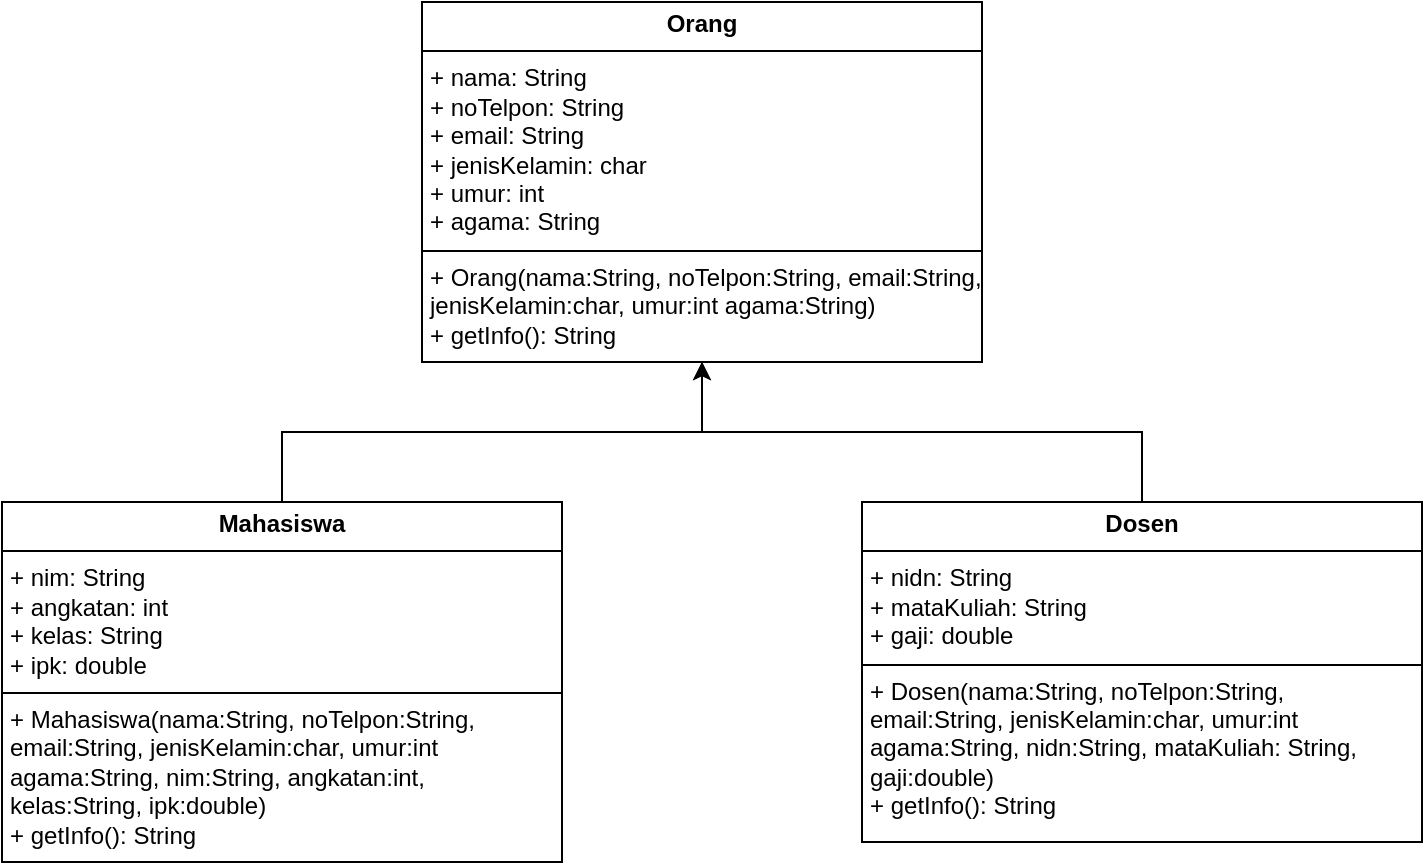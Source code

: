<mxfile version="24.0.7" type="github">
  <diagram id="C5RBs43oDa-KdzZeNtuy" name="Page-1">
    <mxGraphModel dx="1113" dy="586" grid="1" gridSize="10" guides="1" tooltips="1" connect="1" arrows="1" fold="1" page="1" pageScale="1" pageWidth="827" pageHeight="1169" math="0" shadow="0">
      <root>
        <mxCell id="WIyWlLk6GJQsqaUBKTNV-0" />
        <mxCell id="WIyWlLk6GJQsqaUBKTNV-1" parent="WIyWlLk6GJQsqaUBKTNV-0" />
        <mxCell id="S4Ng1NZpECqJWwNBTzrn-0" value="&lt;p style=&quot;margin:0px;margin-top:4px;text-align:center;&quot;&gt;&lt;b&gt;Orang&lt;/b&gt;&lt;/p&gt;&lt;hr style=&quot;border-style:solid;&quot; size=&quot;1&quot;&gt;&lt;p style=&quot;margin:0px;margin-left:4px;&quot;&gt;+ nama: String&lt;br&gt;&lt;/p&gt;&lt;p style=&quot;margin:0px;margin-left:4px;&quot;&gt;+ noTelpon: String&lt;/p&gt;&lt;p style=&quot;margin:0px;margin-left:4px;&quot;&gt;+ email: String&lt;/p&gt;&lt;p style=&quot;margin:0px;margin-left:4px;&quot;&gt;+ jenisKelamin: char&lt;/p&gt;&lt;p style=&quot;margin:0px;margin-left:4px;&quot;&gt;+ umur: int&lt;/p&gt;&lt;p style=&quot;margin:0px;margin-left:4px;&quot;&gt;+ agama: String&lt;/p&gt;&lt;hr style=&quot;border-style:solid;&quot; size=&quot;1&quot;&gt;&lt;p style=&quot;margin:0px;margin-left:4px;&quot;&gt;+ Orang(nama:String, noTelpon:String, email:String, jenisKelamin:char, umur:int agama:String)&lt;/p&gt;&lt;p style=&quot;margin:0px;margin-left:4px;&quot;&gt;&lt;span style=&quot;background-color: initial;&quot;&gt;+ getInfo(): String&lt;/span&gt;&lt;br&gt;&lt;/p&gt;" style="verticalAlign=top;align=left;overflow=fill;html=1;whiteSpace=wrap;" vertex="1" parent="WIyWlLk6GJQsqaUBKTNV-1">
          <mxGeometry x="450" y="170" width="280" height="180" as="geometry" />
        </mxCell>
        <mxCell id="S4Ng1NZpECqJWwNBTzrn-3" style="edgeStyle=orthogonalEdgeStyle;rounded=0;orthogonalLoop=1;jettySize=auto;html=1;entryX=0.5;entryY=1;entryDx=0;entryDy=0;" edge="1" parent="WIyWlLk6GJQsqaUBKTNV-1" source="S4Ng1NZpECqJWwNBTzrn-1" target="S4Ng1NZpECqJWwNBTzrn-0">
          <mxGeometry relative="1" as="geometry" />
        </mxCell>
        <mxCell id="S4Ng1NZpECqJWwNBTzrn-1" value="&lt;p style=&quot;margin:0px;margin-top:4px;text-align:center;&quot;&gt;&lt;b&gt;Mahasiswa&lt;/b&gt;&lt;/p&gt;&lt;hr style=&quot;border-style:solid;&quot; size=&quot;1&quot;&gt;&lt;p style=&quot;margin:0px;margin-left:4px;&quot;&gt;+ nim: String&lt;/p&gt;&lt;p style=&quot;margin:0px;margin-left:4px;&quot;&gt;+ angkatan: int&lt;/p&gt;&lt;p style=&quot;margin:0px;margin-left:4px;&quot;&gt;+ kelas: String&lt;/p&gt;&lt;p style=&quot;margin:0px;margin-left:4px;&quot;&gt;+ ipk: double&lt;/p&gt;&lt;hr style=&quot;border-style:solid;&quot; size=&quot;1&quot;&gt;&lt;p style=&quot;margin:0px;margin-left:4px;&quot;&gt;+ Mahasiswa(nama:String, noTelpon:String, email:String, jenisKelamin:char, umur:int agama:String, nim:String, angkatan:int, kelas:String, ipk:double)&lt;span style=&quot;background-color: initial;&quot;&gt;&lt;br&gt;&lt;/span&gt;&lt;/p&gt;&lt;p style=&quot;margin:0px;margin-left:4px;&quot;&gt;&lt;span style=&quot;background-color: initial;&quot;&gt;+ getInfo(): String&lt;/span&gt;&lt;br&gt;&lt;/p&gt;" style="verticalAlign=top;align=left;overflow=fill;html=1;whiteSpace=wrap;" vertex="1" parent="WIyWlLk6GJQsqaUBKTNV-1">
          <mxGeometry x="240" y="420" width="280" height="180" as="geometry" />
        </mxCell>
        <mxCell id="S4Ng1NZpECqJWwNBTzrn-4" style="edgeStyle=orthogonalEdgeStyle;rounded=0;orthogonalLoop=1;jettySize=auto;html=1;entryX=0.5;entryY=1;entryDx=0;entryDy=0;" edge="1" parent="WIyWlLk6GJQsqaUBKTNV-1" source="S4Ng1NZpECqJWwNBTzrn-2" target="S4Ng1NZpECqJWwNBTzrn-0">
          <mxGeometry relative="1" as="geometry" />
        </mxCell>
        <mxCell id="S4Ng1NZpECqJWwNBTzrn-2" value="&lt;p style=&quot;margin:0px;margin-top:4px;text-align:center;&quot;&gt;&lt;b&gt;Dosen&lt;/b&gt;&lt;/p&gt;&lt;hr style=&quot;border-style:solid;&quot; size=&quot;1&quot;&gt;&lt;p style=&quot;margin:0px;margin-left:4px;&quot;&gt;+ nidn: String&lt;/p&gt;&lt;p style=&quot;margin:0px;margin-left:4px;&quot;&gt;+ mataKuliah: String&lt;/p&gt;&lt;p style=&quot;margin:0px;margin-left:4px;&quot;&gt;+ gaji: double&lt;/p&gt;&lt;hr style=&quot;border-style:solid;&quot; size=&quot;1&quot;&gt;&lt;p style=&quot;margin:0px;margin-left:4px;&quot;&gt;&lt;span style=&quot;background-color: initial;&quot;&gt;+ Dosen&lt;/span&gt;&lt;span style=&quot;background-color: initial;&quot;&gt;(nama:String, noTelpon:String, email:String, jenisKelamin:char, umur:int agama:String, nidn:String, mataKuliah: String, gaji:double)&lt;/span&gt;&lt;/p&gt;&lt;p style=&quot;margin:0px;margin-left:4px;&quot;&gt;&lt;span style=&quot;background-color: initial;&quot;&gt;+ getInfo(): String&lt;/span&gt;&lt;br&gt;&lt;/p&gt;" style="verticalAlign=top;align=left;overflow=fill;html=1;whiteSpace=wrap;" vertex="1" parent="WIyWlLk6GJQsqaUBKTNV-1">
          <mxGeometry x="670" y="420" width="280" height="170" as="geometry" />
        </mxCell>
      </root>
    </mxGraphModel>
  </diagram>
</mxfile>
